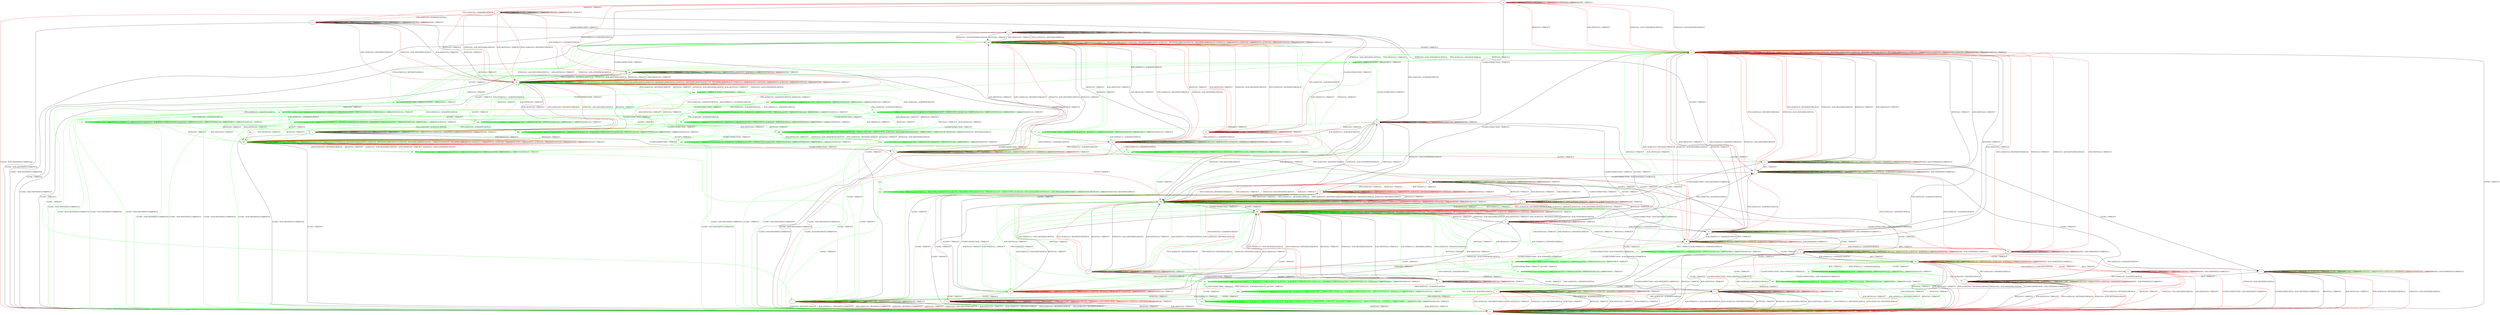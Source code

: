 digraph "" {
	graph ["Incoming time"=0.6073060035705566,
		"Outgoing time"=0.8200631141662598,
		Output="{'States': 67, 'Transitions': 925, 'Filename': '../results/tcp_rerun/TCP_Windows8_Server-TCP_Linux_Server-3.dot'}",
		Reference="{'States': 39, 'Transitions': 495, 'Filename': '../subjects/tcp/TCP_Windows8_Server.dot'}",
		Solver=yices,
		Updated="{'States': 58, 'Transitions': 685, 'Filename': '../subjects/tcp/TCP_Linux_Server.dot'}",
		"f-measure"=0.4959349593495935,
		precision=0.41496598639455784,
		recall=0.6161616161616161
	];
	a -> a	[key=0,
		label="ACCEPT / TIMEOUT"];
	a -> a	[key=1,
		label="LISTEN / TIMEOUT"];
	a -> a	[key=2,
		label="RCV / TIMEOUT"];
	a -> a	[key=3,
		color=red,
		label="SYN+ACK(V,V,0) / TIMEOUT"];
	a -> a	[key=4,
		color=red,
		label="SEND / TIMEOUT"];
	a -> c	[key=0,
		color=red,
		label="FIN+ACK(V,V,0) / ACK(NEXT,NEXT,0)"];
	a -> h	[key=0,
		label="CLOSECONNECTION / TIMEOUT"];
	a -> i	[key=0,
		label="CLOSE / TIMEOUT"];
	a -> cc	[key=0,
		color=red,
		label="ACK(V,V,0) / TIMEOUT"];
	a -> gg	[key=0,
		color=red,
		label="ACK+PSH(V,V,1) / ACK(NEXT,NEXT,0)"];
	a -> jj	[key=0,
		color=red,
		label="RST(V,V,0) / TIMEOUT"];
	a -> jj	[key=1,
		color=red,
		label="SYN(V,V,0) / ACK+RST(ZERO,NEXT,0)"];
	a -> jj	[key=2,
		color=red,
		label="ACK+RST(V,V,0) / TIMEOUT"];
	b -> b	[key=0,
		label="CLOSECONNECTION / TIMEOUT"];
	b -> b	[key=1,
		label="LISTEN / TIMEOUT"];
	b -> b	[key=2,
		label="RCV / TIMEOUT"];
	b -> b	[key=3,
		label="ACK(V,V,0) / TIMEOUT"];
	b -> b	[key=4,
		color=red,
		label="SEND / TIMEOUT"];
	b -> e	[key=0,
		color=red,
		label="CLOSE / ACK+RST(NEXT,CURRENT,0)"];
	b -> g	[key=0,
		color=red,
		label="ACK+PSH(V,V,1) / ACK(NEXT,NEXT,0)"];
	b -> v	[key=0,
		color=red,
		label="FIN+ACK(V,V,0) / ACK(NEXT,NEXT,0)"];
	b -> aa	[key=0,
		color=red,
		label="SYN+ACK(V,V,0) / RST(NEXT,FRESH,0)"];
	b -> aa	[key=1,
		color=red,
		label="RST(V,V,0) / TIMEOUT"];
	b -> aa	[key=2,
		color=red,
		label="SYN(V,V,0) / ACK+RST(ZERO,NEXT,0)"];
	b -> aa	[key=3,
		color=red,
		label="ACK+RST(V,V,0) / TIMEOUT"];
	b -> ff	[key=0,
		color=red,
		label="ACCEPT / TIMEOUT"];
	c -> c	[key=0,
		label="ACK+PSH(V,V,1) / TIMEOUT"];
	c -> c	[key=1,
		label="ACCEPT / TIMEOUT"];
	c -> c	[key=2,
		label="FIN+ACK(V,V,0) / TIMEOUT"];
	c -> c	[key=3,
		label="LISTEN / TIMEOUT"];
	c -> c	[key=4,
		label="RCV / TIMEOUT"];
	c -> c	[key=5,
		label="ACK(V,V,0) / TIMEOUT"];
	c -> c	[key=6,
		color=red,
		label="SEND / TIMEOUT"];
	c -> e	[key=0,
		label="CLOSE / ACK+RST(NEXT,CURRENT,0)"];
	c -> m	[key=0,
		label="RST(V,V,0) / TIMEOUT"];
	c -> m	[key=1,
		label="ACK+RST(V,V,0) / TIMEOUT"];
	c -> m	[key=2,
		color=red,
		label="SYN+ACK(V,V,0) / RST(NEXT,FRESH,0)"];
	c -> m	[key=3,
		color=red,
		label="SYN(V,V,0) / ACK+RST(ZERO,NEXT,0)"];
	c -> v	[key=0,
		label="CLOSECONNECTION / TIMEOUT"];
	d -> d	[key=0,
		label="ACCEPT / TIMEOUT"];
	d -> d	[key=1,
		label="LISTEN / TIMEOUT"];
	d -> d	[key=2,
		label="RCV / TIMEOUT"];
	d -> d	[key=3,
		color=red,
		label="ACK+PSH(V,V,1) / TIMEOUT"];
	d -> d	[key=4,
		color=red,
		label="SYN+ACK(V,V,0) / RST(NEXT,FRESH,0)"];
	d -> d	[key=5,
		color=red,
		label="FIN+ACK(V,V,0) / TIMEOUT"];
	d -> d	[key=6,
		color=red,
		label="SEND / TIMEOUT"];
	d -> d	[key=7,
		color=red,
		label="ACK(V,V,0) / TIMEOUT"];
	d -> i	[key=0,
		color=green,
		label="CLOSE / TIMEOUT"];
	d -> l	[key=0,
		color=red,
		label="CLOSE / TIMEOUT"];
	d -> n	[key=0,
		label="CLOSECONNECTION / TIMEOUT"];
	d -> u	[key=0,
		label="SYN(V,V,0) / ACK+SYN(FRESH,NEXT,0)"];
	d -> dd	[key=0,
		label="RST(V,V,0) / TIMEOUT"];
	d -> dd	[key=1,
		label="ACK+RST(V,V,0) / TIMEOUT"];
	d -> dd	[key=2,
		color=green,
		label="ACK+PSH(V,V,1) / RST(NEXT,ZERO,0)"];
	d -> dd	[key=3,
		color=green,
		label="SYN+ACK(V,V,0) / RST(NEXT,ZERO,0)"];
	d -> dd	[key=4,
		color=green,
		label="FIN+ACK(V,V,0) / RST(NEXT,ZERO,0)"];
	d -> dd	[key=5,
		color=green,
		label="ACK(V,V,0) / RST(NEXT,ZERO,0)"];
	e -> e	[key=0,
		label="CLOSECONNECTION / TIMEOUT"];
	e -> e	[key=1,
		label="RST(V,V,0) / TIMEOUT"];
	e -> e	[key=2,
		label="ACCEPT / TIMEOUT"];
	e -> e	[key=3,
		label="LISTEN / TIMEOUT"];
	e -> e	[key=4,
		label="RCV / TIMEOUT"];
	e -> e	[key=5,
		label="ACK+RST(V,V,0) / TIMEOUT"];
	e -> e	[key=6,
		label="CLOSE / TIMEOUT"];
	e -> e	[key=7,
		color=green,
		label="ACK+PSH(V,V,1) / RST(ZERO,ZERO,0)"];
	e -> e	[key=8,
		color=green,
		label="SYN+ACK(V,V,0) / RST(ZERO,ZERO,0)"];
	e -> e	[key=9,
		color=green,
		label="FIN+ACK(V,V,0) / RST(ZERO,ZERO,0)"];
	e -> e	[key=10,
		color=green,
		label="SYN(V,V,0) / ACK+RST(ZERO,NEXT,0)"];
	e -> e	[key=11,
		color=green,
		label="ACK(V,V,0) / RST(ZERO,ZERO,0)"];
	e -> e	[key=12,
		color=red,
		label="ACK+PSH(V,V,1) / TIMEOUT"];
	e -> e	[key=13,
		color=red,
		label="SYN+ACK(V,V,0) / TIMEOUT"];
	e -> e	[key=14,
		color=red,
		label="FIN+ACK(V,V,0) / TIMEOUT"];
	e -> e	[key=15,
		color=red,
		label="SYN(V,V,0) / TIMEOUT"];
	e -> e	[key=16,
		color=red,
		label="SEND / TIMEOUT"];
	e -> e	[key=17,
		color=red,
		label="ACK(V,V,0) / TIMEOUT"];
	f -> f	[key=0,
		label="CLOSECONNECTION / TIMEOUT"];
	f -> f	[key=1,
		label="LISTEN / TIMEOUT"];
	f -> f	[key=2,
		label="RCV / TIMEOUT"];
	f -> f	[key=3,
		label="ACK(V,V,0) / TIMEOUT"];
	f -> f	[key=4,
		color=red,
		label="SEND / TIMEOUT"];
	f -> n	[key=0,
		color=red,
		label="FIN+ACK(V,V,0) / ACK(NEXT,NEXT,0)"];
	f -> w	[key=0,
		label="CLOSE / TIMEOUT"];
	f -> ii	[key=0,
		label="ACCEPT / TIMEOUT"];
	f -> kk	[key=0,
		label="RST(V,V,0) / TIMEOUT"];
	f -> kk	[key=1,
		label="SYN(V,V,0) / ACK+RST(ZERO,NEXT,0)"];
	f -> kk	[key=2,
		label="ACK+RST(V,V,0) / TIMEOUT"];
	f -> kk	[key=3,
		color=green,
		label="ACK+PSH(V,V,1) / RST(NEXT,ZERO,0)"];
	f -> kk	[key=4,
		color=green,
		label="SYN+ACK(V,V,0) / RST(NEXT,ZERO,0)"];
	f -> kk	[key=5,
		color=red,
		label="ACK+PSH(V,V,1) / ACK+RST(NEXT,NEXT,0)"];
	f -> kk	[key=6,
		color=red,
		label="SYN+ACK(V,V,0) / RST(NEXT,FRESH,0)"];
	yy	[color=green];
	f -> yy	[key=0,
		color=green,
		label="FIN+ACK(V,V,0) / ACK(NEXT,NEXT,0)"];
	g -> e	[key=0,
		label="CLOSE / ACK+RST(NEXT,CURRENT,0)"];
	g -> g	[key=0,
		label="CLOSECONNECTION / TIMEOUT"];
	g -> g	[key=1,
		label="ACK+PSH(V,V,1) / ACK(NEXT,NEXT,0)"];
	g -> g	[key=2,
		label="LISTEN / TIMEOUT"];
	g -> g	[key=3,
		label="RCV / TIMEOUT"];
	g -> g	[key=4,
		label="ACK(V,V,0) / TIMEOUT"];
	g -> g	[key=5,
		color=green,
		label="SYN+ACK(V,V,0) / ACK(NEXT,CURRENT,0)"];
	g -> g	[key=6,
		color=green,
		label="SYN(V,V,0) / TIMEOUT"];
	g -> g	[key=7,
		color=red,
		label="SEND / TIMEOUT"];
	g -> k	[key=0,
		label="ACCEPT / TIMEOUT"];
	g -> aa	[key=0,
		label="RST(V,V,0) / TIMEOUT"];
	g -> aa	[key=1,
		label="ACK+RST(V,V,0) / TIMEOUT"];
	g -> aa	[key=2,
		color=red,
		label="SYN+ACK(V,V,0) / RST(NEXT,FRESH,0)"];
	g -> aa	[key=3,
		color=red,
		label="SYN(V,V,0) / ACK+RST(ZERO,NEXT,0)"];
	g -> ll	[key=0,
		color=red,
		label="FIN+ACK(V,V,0) / ACK(NEXT,NEXT,0)"];
	oo	[color=green];
	g -> oo	[key=0,
		color=green,
		label="FIN+ACK(V,V,0) / ACK(NEXT,NEXT,0)"];
	h -> b	[key=0,
		color=red,
		label="ACK(V,V,0) / TIMEOUT"];
	h -> g	[key=0,
		label="ACK+PSH(V,V,1) / ACK(NEXT,NEXT,0)"];
	h -> h	[key=0,
		label="CLOSECONNECTION / TIMEOUT"];
	h -> h	[key=1,
		label="LISTEN / TIMEOUT"];
	h -> h	[key=2,
		label="RCV / TIMEOUT"];
	h -> h	[key=3,
		color=red,
		label="SYN+ACK(V,V,0) / TIMEOUT"];
	h -> h	[key=4,
		color=red,
		label="SEND / TIMEOUT"];
	h -> i	[key=0,
		label="CLOSE / TIMEOUT"];
	h -> u	[key=0,
		label="ACCEPT / TIMEOUT"];
	h -> v	[key=0,
		label="FIN+ACK(V,V,0) / ACK(NEXT,NEXT,0)"];
	h -> kk	[key=0,
		label="RST(V,V,0) / TIMEOUT"];
	h -> kk	[key=1,
		label="SYN(V,V,0) / ACK+RST(ZERO,NEXT,0)"];
	h -> kk	[key=2,
		label="ACK+RST(V,V,0) / TIMEOUT"];
	h -> kk	[key=3,
		color=green,
		label="SYN+ACK(V,V,0) / RST(NEXT,ZERO,0)"];
	nn	[color=green];
	h -> nn	[key=0,
		color=green,
		label="ACK(V,V,0) / TIMEOUT"];
	i -> e	[key=0,
		label="RST(V,V,0) / TIMEOUT"];
	i -> e	[key=1,
		label="SYN(V,V,0) / ACK+RST(ZERO,NEXT,0)"];
	i -> e	[key=2,
		label="ACK+RST(V,V,0) / TIMEOUT"];
	i -> e	[key=3,
		color=green,
		label="ACK+PSH(V,V,1) / RST(NEXT,ZERO,0)"];
	i -> e	[key=4,
		color=green,
		label="SYN+ACK(V,V,0) / RST(NEXT,ZERO,0)"];
	i -> e	[key=5,
		color=green,
		label="FIN+ACK(V,V,0) / RST(NEXT,ZERO,0)"];
	i -> e	[key=6,
		color=green,
		label="ACK(V,V,0) / RST(NEXT,ZERO,0)"];
	i -> e	[key=7,
		color=red,
		label="ACK+PSH(V,V,1) / RST(NEXT,CURRENT,0)"];
	i -> e	[key=8,
		color=red,
		label="FIN+ACK(V,V,0) / RST(NEXT,CURRENT,0)"];
	i -> e	[key=9,
		color=red,
		label="ACK(V,V,0) / RST(NEXT,CURRENT,0)"];
	i -> i	[key=0,
		label="CLOSECONNECTION / TIMEOUT"];
	i -> i	[key=1,
		label="ACCEPT / TIMEOUT"];
	i -> i	[key=2,
		label="LISTEN / TIMEOUT"];
	i -> i	[key=3,
		label="RCV / TIMEOUT"];
	i -> i	[key=4,
		label="CLOSE / TIMEOUT"];
	i -> i	[key=5,
		color=red,
		label="SYN+ACK(V,V,0) / TIMEOUT"];
	i -> i	[key=6,
		color=red,
		label="SEND / TIMEOUT"];
	j -> d	[key=0,
		color=green,
		label="ACK+PSH(V,V,1) / TIMEOUT"];
	j -> d	[key=1,
		color=green,
		label="FIN+ACK(V,V,0) / TIMEOUT"];
	j -> d	[key=2,
		color=green,
		label="ACK(V,V,0) / TIMEOUT"];
	j -> j	[key=0,
		label="ACCEPT / TIMEOUT"];
	j -> j	[key=1,
		label="LISTEN / TIMEOUT"];
	j -> j	[key=2,
		label="RCV / TIMEOUT"];
	j -> j	[key=3,
		color=green,
		label="SYN+ACK(V,V,0) / ACK(NEXT,CURRENT,0)"];
	j -> j	[key=4,
		color=green,
		label="SYN(V,V,0) / TIMEOUT"];
	j -> j	[key=5,
		color=red,
		label="SEND / TIMEOUT"];
	j -> o	[key=0,
		label="CLOSE / TIMEOUT"];
	j -> q	[key=0,
		label="CLOSECONNECTION / TIMEOUT"];
	j -> dd	[key=0,
		label="RST(V,V,0) / TIMEOUT"];
	j -> dd	[key=1,
		label="ACK+RST(V,V,0) / TIMEOUT"];
	j -> dd	[key=2,
		color=red,
		label="ACK+PSH(V,V,1) / TIMEOUT"];
	j -> dd	[key=3,
		color=red,
		label="SYN+ACK(V,V,0) / RST(NEXT,FRESH,0)"];
	j -> dd	[key=4,
		color=red,
		label="FIN+ACK(V,V,0) / TIMEOUT"];
	j -> dd	[key=5,
		color=red,
		label="SYN(V,V,0) / ACK+RST(ZERO,NEXT,0)"];
	j -> dd	[key=6,
		color=red,
		label="ACK(V,V,0) / TIMEOUT"];
	k -> k	[key=0,
		label="ACK+PSH(V,V,1) / ACK(NEXT,NEXT,0)"];
	k -> k	[key=1,
		label="ACCEPT / TIMEOUT"];
	k -> k	[key=2,
		label="LISTEN / TIMEOUT"];
	k -> k	[key=3,
		label="ACK(V,V,0) / TIMEOUT"];
	k -> k	[key=4,
		color=green,
		label="SYN+ACK(V,V,0) / ACK(NEXT,CURRENT,0)"];
	k -> k	[key=5,
		color=green,
		label="SYN(V,V,0) / TIMEOUT"];
	k -> k	[key=6,
		color=red,
		label="SEND / ACK+PSH(NEXT,CURRENT,1)"];
	k -> p	[key=0,
		label="CLOSE / TIMEOUT"];
	k -> x	[key=0,
		label="FIN+ACK(V,V,0) / ACK(NEXT,NEXT,0)"];
	k -> ff	[key=0,
		label="RCV / TIMEOUT"];
	k -> jj	[key=0,
		label="RST(V,V,0) / TIMEOUT"];
	k -> jj	[key=1,
		label="ACK+RST(V,V,0) / TIMEOUT"];
	k -> jj	[key=2,
		color=red,
		label="SYN+ACK(V,V,0) / RST(NEXT,FRESH,0)"];
	k -> jj	[key=3,
		color=red,
		label="SYN(V,V,0) / ACK+RST(ZERO,NEXT,0)"];
	k -> kk	[key=0,
		label="CLOSECONNECTION / ACK+RST(NEXT,CURRENT,0)"];
	l -> e	[key=0,
		label="RST(V,V,0) / TIMEOUT"];
	l -> e	[key=1,
		label="ACK+RST(V,V,0) / TIMEOUT"];
	l -> l	[key=0,
		label="ACK+PSH(V,V,1) / TIMEOUT"];
	l -> l	[key=1,
		label="ACCEPT / TIMEOUT"];
	l -> l	[key=2,
		label="FIN+ACK(V,V,0) / TIMEOUT"];
	l -> l	[key=3,
		label="LISTEN / TIMEOUT"];
	l -> l	[key=4,
		label="SYN(V,V,0) / TIMEOUT"];
	l -> l	[key=5,
		label="RCV / TIMEOUT"];
	l -> l	[key=6,
		label="CLOSE / TIMEOUT"];
	l -> l	[key=7,
		label="ACK(V,V,0) / TIMEOUT"];
	l -> l	[key=8,
		color=red,
		label="CLOSECONNECTION / TIMEOUT"];
	l -> l	[key=9,
		color=red,
		label="SYN+ACK(V,V,0) / RST(NEXT,FRESH,0)"];
	l -> l	[key=10,
		color=red,
		label="SEND / TIMEOUT"];
	m -> e	[key=0,
		label="CLOSE / TIMEOUT"];
	m -> m	[key=0,
		label="RST(V,V,0) / TIMEOUT"];
	m -> m	[key=1,
		label="ACCEPT / TIMEOUT"];
	m -> m	[key=2,
		label="LISTEN / TIMEOUT"];
	m -> m	[key=3,
		label="RCV / TIMEOUT"];
	m -> m	[key=4,
		label="ACK+RST(V,V,0) / TIMEOUT"];
	m -> m	[key=5,
		color=green,
		label="ACK+PSH(V,V,1) / RST(ZERO,ZERO,0)"];
	m -> m	[key=6,
		color=green,
		label="SYN+ACK(V,V,0) / RST(ZERO,ZERO,0)"];
	m -> m	[key=7,
		color=green,
		label="FIN+ACK(V,V,0) / RST(ZERO,ZERO,0)"];
	m -> m	[key=8,
		color=green,
		label="ACK(V,V,0) / RST(ZERO,ZERO,0)"];
	m -> m	[key=9,
		color=red,
		label="ACK+PSH(V,V,1) / TIMEOUT"];
	m -> m	[key=10,
		color=red,
		label="SYN+ACK(V,V,0) / TIMEOUT"];
	m -> m	[key=11,
		color=red,
		label="FIN+ACK(V,V,0) / TIMEOUT"];
	m -> m	[key=12,
		color=red,
		label="SYN(V,V,0) / TIMEOUT"];
	m -> m	[key=13,
		color=red,
		label="SEND / TIMEOUT"];
	m -> m	[key=14,
		color=red,
		label="ACK(V,V,0) / TIMEOUT"];
	m -> aa	[key=0,
		label="CLOSECONNECTION / TIMEOUT"];
	ggg	[color=green];
	m -> ggg	[key=0,
		color=green,
		label="SYN(V,V,0) / ACK+SYN(FRESH,NEXT,0)"];
	n -> d	[key=0,
		label="ACCEPT / TIMEOUT"];
	n -> h	[key=0,
		label="SYN(V,V,0) / ACK+SYN(FRESH,NEXT,0)"];
	n -> i	[key=0,
		color=green,
		label="CLOSE / TIMEOUT"];
	n -> l	[key=0,
		color=red,
		label="CLOSE / TIMEOUT"];
	n -> n	[key=0,
		label="CLOSECONNECTION / TIMEOUT"];
	n -> n	[key=1,
		label="LISTEN / TIMEOUT"];
	n -> n	[key=2,
		label="RCV / TIMEOUT"];
	n -> n	[key=3,
		color=red,
		label="ACK+PSH(V,V,1) / TIMEOUT"];
	n -> n	[key=4,
		color=red,
		label="SYN+ACK(V,V,0) / RST(NEXT,FRESH,0)"];
	n -> n	[key=5,
		color=red,
		label="FIN+ACK(V,V,0) / TIMEOUT"];
	n -> n	[key=6,
		color=red,
		label="SEND / TIMEOUT"];
	n -> n	[key=7,
		color=red,
		label="ACK(V,V,0) / TIMEOUT"];
	n -> kk	[key=0,
		label="RST(V,V,0) / TIMEOUT"];
	n -> kk	[key=1,
		label="ACK+RST(V,V,0) / TIMEOUT"];
	n -> kk	[key=2,
		color=green,
		label="ACK+PSH(V,V,1) / RST(NEXT,ZERO,0)"];
	n -> kk	[key=3,
		color=green,
		label="SYN+ACK(V,V,0) / RST(NEXT,ZERO,0)"];
	n -> kk	[key=4,
		color=green,
		label="FIN+ACK(V,V,0) / RST(NEXT,ZERO,0)"];
	n -> kk	[key=5,
		color=green,
		label="ACK(V,V,0) / RST(NEXT,ZERO,0)"];
	o -> e	[key=0,
		label="RST(V,V,0) / TIMEOUT"];
	o -> e	[key=1,
		label="ACK+RST(V,V,0) / TIMEOUT"];
	o -> e	[key=2,
		color=red,
		label="ACK+PSH(V,V,1) / TIMEOUT"];
	o -> e	[key=3,
		color=red,
		label="SYN+ACK(V,V,0) / RST(NEXT,FRESH,0)"];
	o -> e	[key=4,
		color=red,
		label="FIN+ACK(V,V,0) / TIMEOUT"];
	o -> e	[key=5,
		color=red,
		label="SYN(V,V,0) / ACK+RST(ZERO,NEXT,0)"];
	o -> e	[key=6,
		color=red,
		label="ACK(V,V,0) / TIMEOUT"];
	o -> i	[key=0,
		color=green,
		label="ACK+PSH(V,V,1) / TIMEOUT"];
	o -> i	[key=1,
		color=green,
		label="FIN+ACK(V,V,0) / TIMEOUT"];
	o -> i	[key=2,
		color=green,
		label="ACK(V,V,0) / TIMEOUT"];
	o -> o	[key=0,
		label="CLOSECONNECTION / TIMEOUT"];
	o -> o	[key=1,
		label="ACCEPT / TIMEOUT"];
	o -> o	[key=2,
		label="LISTEN / TIMEOUT"];
	o -> o	[key=3,
		label="RCV / TIMEOUT"];
	o -> o	[key=4,
		label="CLOSE / TIMEOUT"];
	o -> o	[key=5,
		color=green,
		label="SYN+ACK(V,V,0) / ACK(NEXT,CURRENT,0)"];
	o -> o	[key=6,
		color=green,
		label="SYN(V,V,0) / TIMEOUT"];
	o -> o	[key=7,
		color=red,
		label="SEND / TIMEOUT"];
	p -> e	[key=0,
		label="CLOSECONNECTION / ACK+RST(NEXT,CURRENT,0)"];
	p -> e	[key=1,
		label="RST(V,V,0) / TIMEOUT"];
	p -> e	[key=2,
		label="ACK+RST(V,V,0) / TIMEOUT"];
	p -> e	[key=3,
		color=red,
		label="SYN+ACK(V,V,0) / RST(NEXT,FRESH,0)"];
	p -> e	[key=4,
		color=red,
		label="SYN(V,V,0) / ACK+RST(ZERO,NEXT,0)"];
	p -> p	[key=0,
		label="ACK+PSH(V,V,1) / ACK(NEXT,NEXT,0)"];
	p -> p	[key=1,
		label="ACCEPT / TIMEOUT"];
	p -> p	[key=2,
		label="LISTEN / TIMEOUT"];
	p -> p	[key=3,
		label="CLOSE / TIMEOUT"];
	p -> p	[key=4,
		label="ACK(V,V,0) / TIMEOUT"];
	p -> p	[key=5,
		color=green,
		label="SYN+ACK(V,V,0) / ACK(NEXT,CURRENT,0)"];
	p -> p	[key=6,
		color=green,
		label="SYN(V,V,0) / TIMEOUT"];
	p -> p	[key=7,
		color=red,
		label="SEND / ACK+PSH(NEXT,CURRENT,1)"];
	p -> t	[key=0,
		label="FIN+ACK(V,V,0) / ACK(NEXT,NEXT,0)"];
	p -> ee	[key=0,
		label="RCV / TIMEOUT"];
	q -> j	[key=0,
		label="ACCEPT / TIMEOUT"];
	q -> n	[key=0,
		color=green,
		label="ACK+PSH(V,V,1) / TIMEOUT"];
	q -> n	[key=1,
		color=green,
		label="FIN+ACK(V,V,0) / TIMEOUT"];
	q -> n	[key=2,
		color=green,
		label="ACK(V,V,0) / TIMEOUT"];
	q -> o	[key=0,
		label="CLOSE / TIMEOUT"];
	q -> q	[key=0,
		label="CLOSECONNECTION / TIMEOUT"];
	q -> q	[key=1,
		label="LISTEN / TIMEOUT"];
	q -> q	[key=2,
		label="RCV / TIMEOUT"];
	q -> q	[key=3,
		color=green,
		label="SYN+ACK(V,V,0) / ACK(NEXT,CURRENT,0)"];
	q -> q	[key=4,
		color=green,
		label="SYN(V,V,0) / TIMEOUT"];
	q -> q	[key=5,
		color=red,
		label="SEND / TIMEOUT"];
	q -> kk	[key=0,
		label="RST(V,V,0) / TIMEOUT"];
	q -> kk	[key=1,
		label="ACK+RST(V,V,0) / TIMEOUT"];
	q -> kk	[key=2,
		color=red,
		label="ACK+PSH(V,V,1) / TIMEOUT"];
	q -> kk	[key=3,
		color=red,
		label="SYN+ACK(V,V,0) / RST(NEXT,FRESH,0)"];
	q -> kk	[key=4,
		color=red,
		label="FIN+ACK(V,V,0) / TIMEOUT"];
	q -> kk	[key=5,
		color=red,
		label="SYN(V,V,0) / ACK+RST(ZERO,NEXT,0)"];
	q -> kk	[key=6,
		color=red,
		label="ACK(V,V,0) / TIMEOUT"];
	r -> e	[key=0,
		label="RST(V,V,0) / TIMEOUT"];
	r -> e	[key=1,
		label="ACK+RST(V,V,0) / TIMEOUT"];
	r -> e	[key=2,
		color=red,
		label="SYN+ACK(V,V,0) / RST(NEXT,FRESH,0)"];
	r -> e	[key=3,
		color=red,
		label="SYN(V,V,0) / ACK+RST(ZERO,NEXT,0)"];
	r -> o	[key=0,
		label="CLOSECONNECTION / ACK+FIN(NEXT,CURRENT,0)"];
	r -> r	[key=0,
		label="ACK+PSH(V,V,1) / TIMEOUT"];
	r -> r	[key=1,
		label="ACCEPT / TIMEOUT"];
	r -> r	[key=2,
		label="FIN+ACK(V,V,0) / TIMEOUT"];
	r -> r	[key=3,
		label="LISTEN / TIMEOUT"];
	r -> r	[key=4,
		label="RCV / TIMEOUT"];
	r -> r	[key=5,
		label="CLOSE / TIMEOUT"];
	r -> r	[key=6,
		label="ACK(V,V,0) / TIMEOUT"];
	r -> r	[key=7,
		color=green,
		label="SYN+ACK(V,V,0) / ACK(NEXT,CURRENT,0)"];
	r -> r	[key=8,
		color=red,
		label="SEND / ACK+PSH(NEXT,CURRENT,1)"];
	s -> q	[key=0,
		label="CLOSECONNECTION / ACK+FIN(NEXT,CURRENT,0)"];
	s -> r	[key=0,
		label="CLOSE / TIMEOUT"];
	s -> s	[key=0,
		label="ACK+PSH(V,V,1) / TIMEOUT"];
	s -> s	[key=1,
		label="ACCEPT / TIMEOUT"];
	s -> s	[key=2,
		label="FIN+ACK(V,V,0) / TIMEOUT"];
	s -> s	[key=3,
		label="LISTEN / TIMEOUT"];
	s -> s	[key=4,
		label="RCV / TIMEOUT"];
	s -> s	[key=5,
		label="ACK(V,V,0) / TIMEOUT"];
	s -> s	[key=6,
		color=green,
		label="SYN+ACK(V,V,0) / ACK(NEXT,CURRENT,0)"];
	s -> s	[key=7,
		color=green,
		label="SYN(V,V,0) / TIMEOUT"];
	s -> s	[key=8,
		color=red,
		label="SEND / ACK+PSH(NEXT,CURRENT,1)"];
	s -> jj	[key=0,
		label="RST(V,V,0) / TIMEOUT"];
	s -> jj	[key=1,
		label="ACK+RST(V,V,0) / TIMEOUT"];
	s -> jj	[key=2,
		color=red,
		label="SYN+ACK(V,V,0) / RST(NEXT,FRESH,0)"];
	s -> jj	[key=3,
		color=red,
		label="SYN(V,V,0) / ACK+RST(ZERO,NEXT,0)"];
	t -> e	[key=0,
		label="CLOSECONNECTION / ACK+RST(NEXT,CURRENT,0)"];
	t -> e	[key=1,
		label="RST(V,V,0) / TIMEOUT"];
	t -> e	[key=2,
		label="ACK+RST(V,V,0) / TIMEOUT"];
	t -> e	[key=3,
		color=red,
		label="SYN+ACK(V,V,0) / RST(NEXT,FRESH,0)"];
	t -> e	[key=4,
		color=red,
		label="SYN(V,V,0) / ACK+RST(ZERO,NEXT,0)"];
	t -> r	[key=0,
		label="RCV / TIMEOUT"];
	t -> t	[key=0,
		label="ACK+PSH(V,V,1) / TIMEOUT"];
	t -> t	[key=1,
		label="ACCEPT / TIMEOUT"];
	t -> t	[key=2,
		label="FIN+ACK(V,V,0) / TIMEOUT"];
	t -> t	[key=3,
		label="LISTEN / TIMEOUT"];
	t -> t	[key=4,
		label="CLOSE / TIMEOUT"];
	t -> t	[key=5,
		label="ACK(V,V,0) / TIMEOUT"];
	t -> t	[key=6,
		color=green,
		label="SYN+ACK(V,V,0) / ACK(NEXT,CURRENT,0)"];
	t -> t	[key=7,
		color=green,
		label="SYN(V,V,0) / TIMEOUT"];
	t -> t	[key=8,
		color=red,
		label="SEND / ACK+PSH(NEXT,CURRENT,1)"];
	u -> h	[key=0,
		label="CLOSECONNECTION / TIMEOUT"];
	u -> i	[key=0,
		label="CLOSE / TIMEOUT"];
	u -> k	[key=0,
		label="ACK+PSH(V,V,1) / ACK(NEXT,NEXT,0)"];
	u -> s	[key=0,
		label="FIN+ACK(V,V,0) / ACK(NEXT,NEXT,0)"];
	u -> u	[key=0,
		label="ACCEPT / TIMEOUT"];
	u -> u	[key=1,
		label="LISTEN / TIMEOUT"];
	u -> u	[key=2,
		label="RCV / TIMEOUT"];
	u -> u	[key=3,
		color=red,
		label="SYN+ACK(V,V,0) / TIMEOUT"];
	u -> u	[key=4,
		color=red,
		label="SEND / TIMEOUT"];
	u -> dd	[key=0,
		label="RST(V,V,0) / TIMEOUT"];
	u -> dd	[key=1,
		label="SYN(V,V,0) / ACK+RST(ZERO,NEXT,0)"];
	u -> dd	[key=2,
		label="ACK+RST(V,V,0) / TIMEOUT"];
	u -> dd	[key=3,
		color=green,
		label="SYN+ACK(V,V,0) / RST(NEXT,ZERO,0)"];
	u -> ff	[key=0,
		label="ACK(V,V,0) / TIMEOUT"];
	v -> e	[key=0,
		label="CLOSE / ACK+RST(NEXT,CURRENT,0)"];
	v -> s	[key=0,
		label="ACCEPT / TIMEOUT"];
	v -> v	[key=0,
		label="CLOSECONNECTION / TIMEOUT"];
	v -> v	[key=1,
		label="ACK+PSH(V,V,1) / TIMEOUT"];
	v -> v	[key=2,
		label="FIN+ACK(V,V,0) / TIMEOUT"];
	v -> v	[key=3,
		label="LISTEN / TIMEOUT"];
	v -> v	[key=4,
		label="RCV / TIMEOUT"];
	v -> v	[key=5,
		label="ACK(V,V,0) / TIMEOUT"];
	v -> v	[key=6,
		color=red,
		label="SEND / TIMEOUT"];
	v -> aa	[key=0,
		label="RST(V,V,0) / TIMEOUT"];
	v -> aa	[key=1,
		label="ACK+RST(V,V,0) / TIMEOUT"];
	v -> aa	[key=2,
		color=red,
		label="SYN+ACK(V,V,0) / RST(NEXT,FRESH,0)"];
	v -> aa	[key=3,
		color=red,
		label="SYN(V,V,0) / ACK+RST(ZERO,NEXT,0)"];
	w -> e	[key=0,
		label="RST(V,V,0) / TIMEOUT"];
	w -> e	[key=1,
		label="SYN(V,V,0) / ACK+RST(ZERO,NEXT,0)"];
	w -> e	[key=2,
		label="ACK+RST(V,V,0) / TIMEOUT"];
	w -> e	[key=3,
		color=green,
		label="ACK+PSH(V,V,1) / RST(NEXT,ZERO,0)"];
	w -> e	[key=4,
		color=green,
		label="SYN+ACK(V,V,0) / RST(NEXT,ZERO,0)"];
	w -> e	[key=5,
		color=red,
		label="ACK+PSH(V,V,1) / ACK+RST(NEXT,NEXT,0)"];
	w -> e	[key=6,
		color=red,
		label="SYN+ACK(V,V,0) / RST(NEXT,FRESH,0)"];
	w -> l	[key=0,
		color=red,
		label="FIN+ACK(V,V,0) / ACK(NEXT,NEXT,0)"];
	w -> w	[key=0,
		label="CLOSECONNECTION / TIMEOUT"];
	w -> w	[key=1,
		label="ACCEPT / TIMEOUT"];
	w -> w	[key=2,
		label="LISTEN / TIMEOUT"];
	w -> w	[key=3,
		label="RCV / TIMEOUT"];
	w -> w	[key=4,
		label="CLOSE / TIMEOUT"];
	w -> w	[key=5,
		label="ACK(V,V,0) / TIMEOUT"];
	w -> w	[key=6,
		color=red,
		label="SEND / TIMEOUT"];
	ccc	[color=green];
	w -> ccc	[key=0,
		color=green,
		label="FIN+ACK(V,V,0) / ACK(NEXT,NEXT,0)"];
	x -> s	[key=0,
		label="RCV / TIMEOUT"];
	x -> t	[key=0,
		label="CLOSE / TIMEOUT"];
	x -> x	[key=0,
		label="ACK+PSH(V,V,1) / TIMEOUT"];
	x -> x	[key=1,
		label="ACCEPT / TIMEOUT"];
	x -> x	[key=2,
		label="FIN+ACK(V,V,0) / TIMEOUT"];
	x -> x	[key=3,
		label="LISTEN / TIMEOUT"];
	x -> x	[key=4,
		label="ACK(V,V,0) / TIMEOUT"];
	x -> x	[key=5,
		color=green,
		label="SYN+ACK(V,V,0) / ACK(NEXT,CURRENT,0)"];
	x -> x	[key=6,
		color=green,
		label="SYN(V,V,0) / TIMEOUT"];
	x -> x	[key=7,
		color=red,
		label="SEND / ACK+PSH(NEXT,CURRENT,1)"];
	x -> jj	[key=0,
		label="RST(V,V,0) / TIMEOUT"];
	x -> jj	[key=1,
		label="ACK+RST(V,V,0) / TIMEOUT"];
	x -> jj	[key=2,
		color=red,
		label="SYN+ACK(V,V,0) / RST(NEXT,FRESH,0)"];
	x -> jj	[key=3,
		color=red,
		label="SYN(V,V,0) / ACK+RST(ZERO,NEXT,0)"];
	x -> kk	[key=0,
		label="CLOSECONNECTION / ACK+RST(NEXT,CURRENT,0)"];
	y -> e	[key=0,
		color=red,
		label="CLOSECONNECTION / ACK+RST(NEXT,CURRENT,0)"];
	y -> e	[key=1,
		color=red,
		label="SYN+ACK(V,V,0) / RST(NEXT,FRESH,0)"];
	y -> e	[key=2,
		color=red,
		label="RST(V,V,0) / TIMEOUT"];
	y -> e	[key=3,
		color=red,
		label="SYN(V,V,0) / ACK+RST(ZERO,NEXT,0)"];
	y -> e	[key=4,
		color=red,
		label="ACK+RST(V,V,0) / TIMEOUT"];
	y -> r	[key=0,
		color=red,
		label="FIN+ACK(V,V,0) / ACK(NEXT,NEXT,0)"];
	y -> y	[key=0,
		label="ACCEPT / TIMEOUT"];
	y -> y	[key=1,
		label="LISTEN / TIMEOUT"];
	y -> y	[key=2,
		label="RCV / TIMEOUT"];
	y -> y	[key=3,
		label="ACK(V,V,0) / TIMEOUT"];
	y -> y	[key=4,
		color=red,
		label="SEND / ACK+PSH(NEXT,CURRENT,1)"];
	y -> ee	[key=0,
		color=red,
		label="ACK+PSH(V,V,1) / ACK(NEXT,NEXT,0)"];
	y -> ee	[key=1,
		color=red,
		label="CLOSE / TIMEOUT"];
	z -> e	[key=0,
		label="CLOSE / ACK+RST(NEXT,CURRENT,0)"];
	z -> m	[key=0,
		label="RST(V,V,0) / TIMEOUT"];
	z -> m	[key=1,
		label="ACK+RST(V,V,0) / TIMEOUT"];
	z -> m	[key=2,
		color=red,
		label="SYN+ACK(V,V,0) / RST(NEXT,FRESH,0)"];
	z -> m	[key=3,
		color=red,
		label="SYN(V,V,0) / ACK+RST(ZERO,NEXT,0)"];
	z -> z	[key=0,
		label="ACK+PSH(V,V,1) / TIMEOUT"];
	z -> z	[key=1,
		label="ACCEPT / TIMEOUT"];
	z -> z	[key=2,
		label="FIN+ACK(V,V,0) / TIMEOUT"];
	z -> z	[key=3,
		label="LISTEN / TIMEOUT"];
	z -> z	[key=4,
		label="RCV / TIMEOUT"];
	z -> z	[key=5,
		label="ACK(V,V,0) / TIMEOUT"];
	z -> z	[key=6,
		color=green,
		label="SYN+ACK(V,V,0) / ACK(NEXT,CURRENT,0)"];
	z -> z	[key=7,
		color=green,
		label="SYN(V,V,0) / TIMEOUT"];
	z -> z	[key=8,
		color=red,
		label="SEND / TIMEOUT"];
	z -> ll	[key=0,
		label="CLOSECONNECTION / TIMEOUT"];
	aa -> e	[key=0,
		label="CLOSE / TIMEOUT"];
	aa -> aa	[key=0,
		label="CLOSECONNECTION / TIMEOUT"];
	aa -> aa	[key=1,
		label="RST(V,V,0) / TIMEOUT"];
	aa -> aa	[key=2,
		label="LISTEN / TIMEOUT"];
	aa -> aa	[key=3,
		label="RCV / TIMEOUT"];
	aa -> aa	[key=4,
		label="ACK+RST(V,V,0) / TIMEOUT"];
	aa -> aa	[key=5,
		color=green,
		label="ACK+PSH(V,V,1) / RST(ZERO,ZERO,0)"];
	aa -> aa	[key=6,
		color=green,
		label="SYN+ACK(V,V,0) / RST(ZERO,ZERO,0)"];
	aa -> aa	[key=7,
		color=green,
		label="FIN+ACK(V,V,0) / RST(ZERO,ZERO,0)"];
	aa -> aa	[key=8,
		color=green,
		label="ACK(V,V,0) / RST(ZERO,ZERO,0)"];
	aa -> aa	[key=9,
		color=red,
		label="ACK+PSH(V,V,1) / TIMEOUT"];
	aa -> aa	[key=10,
		color=red,
		label="SYN+ACK(V,V,0) / TIMEOUT"];
	aa -> aa	[key=11,
		color=red,
		label="FIN+ACK(V,V,0) / TIMEOUT"];
	aa -> aa	[key=12,
		color=red,
		label="SYN(V,V,0) / TIMEOUT"];
	aa -> aa	[key=13,
		color=red,
		label="SEND / TIMEOUT"];
	aa -> aa	[key=14,
		color=red,
		label="ACK(V,V,0) / TIMEOUT"];
	aa -> jj	[key=0,
		label="ACCEPT / TIMEOUT"];
	pp	[color=green];
	aa -> pp	[key=0,
		color=green,
		label="SYN(V,V,0) / ACK+SYN(FRESH,NEXT,0)"];
	bb -> s	[key=0,
		color=red,
		label="FIN+ACK(V,V,0) / ACK(NEXT,NEXT,0)"];
	bb -> bb	[key=0,
		label="ACCEPT / TIMEOUT"];
	bb -> bb	[key=1,
		label="LISTEN / TIMEOUT"];
	bb -> bb	[key=2,
		label="RCV / TIMEOUT"];
	bb -> bb	[key=3,
		label="ACK(V,V,0) / TIMEOUT"];
	bb -> bb	[key=4,
		color=red,
		label="SEND / ACK+PSH(NEXT,CURRENT,1)"];
	bb -> ee	[key=0,
		color=red,
		label="CLOSE / TIMEOUT"];
	bb -> ff	[key=0,
		color=red,
		label="ACK+PSH(V,V,1) / ACK(NEXT,NEXT,0)"];
	bb -> jj	[key=0,
		color=red,
		label="SYN+ACK(V,V,0) / RST(NEXT,FRESH,0)"];
	bb -> jj	[key=1,
		color=red,
		label="RST(V,V,0) / TIMEOUT"];
	bb -> jj	[key=2,
		color=red,
		label="SYN(V,V,0) / ACK+RST(ZERO,NEXT,0)"];
	bb -> jj	[key=3,
		color=red,
		label="ACK+RST(V,V,0) / TIMEOUT"];
	bb -> kk	[key=0,
		color=red,
		label="CLOSECONNECTION / ACK+RST(NEXT,CURRENT,0)"];
	cc -> b	[key=0,
		label="CLOSECONNECTION / TIMEOUT"];
	cc -> c	[key=0,
		color=red,
		label="FIN+ACK(V,V,0) / ACK(NEXT,NEXT,0)"];
	cc -> e	[key=0,
		color=red,
		label="CLOSE / ACK+RST(NEXT,CURRENT,0)"];
	cc -> m	[key=0,
		color=red,
		label="SYN+ACK(V,V,0) / RST(NEXT,FRESH,0)"];
	cc -> m	[key=1,
		color=red,
		label="RST(V,V,0) / TIMEOUT"];
	cc -> m	[key=2,
		color=red,
		label="SYN(V,V,0) / ACK+RST(ZERO,NEXT,0)"];
	cc -> m	[key=3,
		color=red,
		label="ACK+RST(V,V,0) / TIMEOUT"];
	cc -> cc	[key=0,
		label="ACCEPT / TIMEOUT"];
	cc -> cc	[key=1,
		label="LISTEN / TIMEOUT"];
	cc -> cc	[key=2,
		label="RCV / TIMEOUT"];
	cc -> cc	[key=3,
		label="ACK(V,V,0) / TIMEOUT"];
	cc -> cc	[key=4,
		color=red,
		label="SEND / TIMEOUT"];
	cc -> gg	[key=0,
		color=red,
		label="ACK+PSH(V,V,1) / ACK(NEXT,NEXT,0)"];
	dd -> e	[key=0,
		label="CLOSE / TIMEOUT"];
	dd -> u	[key=0,
		label="SYN(V,V,0) / ACK+SYN(FRESH,NEXT,0)"];
	dd -> dd	[key=0,
		label="RST(V,V,0) / TIMEOUT"];
	dd -> dd	[key=1,
		label="ACCEPT / TIMEOUT"];
	dd -> dd	[key=2,
		label="LISTEN / TIMEOUT"];
	dd -> dd	[key=3,
		label="RCV / TIMEOUT"];
	dd -> dd	[key=4,
		label="ACK+RST(V,V,0) / TIMEOUT"];
	dd -> dd	[key=5,
		color=green,
		label="ACK+PSH(V,V,1) / RST(ZERO,ZERO,0)"];
	dd -> dd	[key=6,
		color=green,
		label="SYN+ACK(V,V,0) / RST(ZERO,ZERO,0)"];
	dd -> dd	[key=7,
		color=green,
		label="FIN+ACK(V,V,0) / RST(ZERO,ZERO,0)"];
	dd -> dd	[key=8,
		color=green,
		label="ACK(V,V,0) / RST(ZERO,ZERO,0)"];
	dd -> dd	[key=9,
		color=red,
		label="ACK+PSH(V,V,1) / TIMEOUT"];
	dd -> dd	[key=10,
		color=red,
		label="SYN+ACK(V,V,0) / TIMEOUT"];
	dd -> dd	[key=11,
		color=red,
		label="FIN+ACK(V,V,0) / TIMEOUT"];
	dd -> dd	[key=12,
		color=red,
		label="SEND / TIMEOUT"];
	dd -> dd	[key=13,
		color=red,
		label="ACK(V,V,0) / TIMEOUT"];
	dd -> kk	[key=0,
		label="CLOSECONNECTION / TIMEOUT"];
	ee -> e	[key=0,
		label="RST(V,V,0) / TIMEOUT"];
	ee -> e	[key=1,
		label="ACK+RST(V,V,0) / TIMEOUT"];
	ee -> e	[key=2,
		color=red,
		label="SYN+ACK(V,V,0) / RST(NEXT,FRESH,0)"];
	ee -> e	[key=3,
		color=red,
		label="SYN(V,V,0) / ACK+RST(ZERO,NEXT,0)"];
	ee -> p	[key=0,
		label="ACK+PSH(V,V,1) / ACK(NEXT,NEXT,0)"];
	ee -> r	[key=0,
		label="FIN+ACK(V,V,0) / ACK(NEXT,NEXT,0)"];
	ee -> w	[key=0,
		color=red,
		label="CLOSECONNECTION / ACK+FIN(NEXT,CURRENT,0)"];
	ee -> y	[key=0,
		color=red,
		label="RCV / TIMEOUT"];
	ee -> ee	[key=0,
		label="ACCEPT / TIMEOUT"];
	ee -> ee	[key=1,
		label="LISTEN / TIMEOUT"];
	ee -> ee	[key=2,
		label="CLOSE / TIMEOUT"];
	ee -> ee	[key=3,
		label="ACK(V,V,0) / TIMEOUT"];
	ee -> ee	[key=4,
		color=green,
		label="SYN+ACK(V,V,0) / ACK(NEXT,CURRENT,0)"];
	ee -> ee	[key=5,
		color=green,
		label="SYN(V,V,0) / TIMEOUT"];
	ee -> ee	[key=6,
		color=red,
		label="SEND / ACK+PSH(NEXT,CURRENT,1)"];
	ww	[color=green];
	ee -> ww	[key=0,
		color=green,
		label="CLOSECONNECTION / ACK+FIN(NEXT,CURRENT,0)"];
	zz	[color=green];
	ee -> zz	[key=0,
		color=green,
		label="RCV / TIMEOUT"];
	ff -> f	[key=0,
		color=red,
		label="CLOSECONNECTION / ACK+FIN(NEXT,CURRENT,0)"];
	ff -> k	[key=0,
		label="ACK+PSH(V,V,1) / ACK(NEXT,NEXT,0)"];
	ff -> s	[key=0,
		label="FIN+ACK(V,V,0) / ACK(NEXT,NEXT,0)"];
	ff -> bb	[key=0,
		color=red,
		label="RCV / TIMEOUT"];
	ff -> ee	[key=0,
		label="CLOSE / TIMEOUT"];
	ff -> ff	[key=0,
		label="ACCEPT / TIMEOUT"];
	ff -> ff	[key=1,
		label="LISTEN / TIMEOUT"];
	ff -> ff	[key=2,
		label="ACK(V,V,0) / TIMEOUT"];
	ff -> ff	[key=3,
		color=green,
		label="SYN+ACK(V,V,0) / ACK(NEXT,CURRENT,0)"];
	ff -> ff	[key=4,
		color=green,
		label="SYN(V,V,0) / TIMEOUT"];
	ff -> ff	[key=5,
		color=red,
		label="SEND / ACK+PSH(NEXT,CURRENT,1)"];
	ff -> jj	[key=0,
		label="RST(V,V,0) / TIMEOUT"];
	ff -> jj	[key=1,
		label="ACK+RST(V,V,0) / TIMEOUT"];
	ff -> jj	[key=2,
		color=red,
		label="SYN+ACK(V,V,0) / RST(NEXT,FRESH,0)"];
	ff -> jj	[key=3,
		color=red,
		label="SYN(V,V,0) / ACK+RST(ZERO,NEXT,0)"];
	qq	[color=green];
	ff -> qq	[key=0,
		color=green,
		label="CLOSECONNECTION / ACK+FIN(NEXT,CURRENT,0)"];
	rr	[color=green];
	ff -> rr	[key=0,
		color=green,
		label="RCV / TIMEOUT"];
	gg -> e	[key=0,
		label="CLOSE / ACK+RST(NEXT,CURRENT,0)"];
	gg -> g	[key=0,
		label="CLOSECONNECTION / TIMEOUT"];
	gg -> m	[key=0,
		label="RST(V,V,0) / TIMEOUT"];
	gg -> m	[key=1,
		label="ACK+RST(V,V,0) / TIMEOUT"];
	gg -> m	[key=2,
		color=red,
		label="SYN+ACK(V,V,0) / RST(NEXT,FRESH,0)"];
	gg -> m	[key=3,
		color=red,
		label="SYN(V,V,0) / ACK+RST(ZERO,NEXT,0)"];
	gg -> z	[key=0,
		color=red,
		label="FIN+ACK(V,V,0) / ACK(NEXT,NEXT,0)"];
	gg -> gg	[key=0,
		label="ACK+PSH(V,V,1) / ACK(NEXT,NEXT,0)"];
	gg -> gg	[key=1,
		label="ACCEPT / TIMEOUT"];
	gg -> gg	[key=2,
		label="LISTEN / TIMEOUT"];
	gg -> gg	[key=3,
		label="RCV / TIMEOUT"];
	gg -> gg	[key=4,
		label="ACK(V,V,0) / TIMEOUT"];
	gg -> gg	[key=5,
		color=green,
		label="SYN+ACK(V,V,0) / ACK(NEXT,CURRENT,0)"];
	gg -> gg	[key=6,
		color=green,
		label="SYN(V,V,0) / TIMEOUT"];
	gg -> gg	[key=7,
		color=red,
		label="SEND / TIMEOUT"];
	eee	[color=green];
	gg -> eee	[key=0,
		color=green,
		label="FIN+ACK(V,V,0) / ACK(NEXT,NEXT,0)"];
	hh -> e	[key=0,
		label="CLOSE / TIMEOUT"];
	hh -> m	[key=0,
		color=green,
		label="ACCEPT / TIMEOUT"];
	hh -> hh	[key=0,
		label="CLOSECONNECTION / TIMEOUT"];
	hh -> hh	[key=1,
		label="RST(V,V,0) / TIMEOUT"];
	hh -> hh	[key=2,
		label="RCV / TIMEOUT"];
	hh -> hh	[key=3,
		label="ACK+RST(V,V,0) / TIMEOUT"];
	hh -> hh	[key=4,
		color=green,
		label="ACK+PSH(V,V,1) / RST(ZERO,ZERO,0)"];
	hh -> hh	[key=5,
		color=green,
		label="SYN+ACK(V,V,0) / RST(ZERO,ZERO,0)"];
	hh -> hh	[key=6,
		color=green,
		label="FIN+ACK(V,V,0) / RST(ZERO,ZERO,0)"];
	hh -> hh	[key=7,
		color=green,
		label="LISTEN / TIMEOUT"];
	hh -> hh	[key=8,
		color=green,
		label="ACK(V,V,0) / RST(ZERO,ZERO,0)"];
	hh -> hh	[key=9,
		color=red,
		label="ACK+PSH(V,V,1) / TIMEOUT"];
	hh -> hh	[key=10,
		color=red,
		label="SYN+ACK(V,V,0) / TIMEOUT"];
	hh -> hh	[key=11,
		color=red,
		label="ACCEPT / TIMEOUT"];
	hh -> hh	[key=12,
		color=red,
		label="FIN+ACK(V,V,0) / TIMEOUT"];
	hh -> hh	[key=13,
		color=red,
		label="SYN(V,V,0) / TIMEOUT"];
	hh -> hh	[key=14,
		color=red,
		label="SEND / TIMEOUT"];
	hh -> hh	[key=15,
		color=red,
		label="ACK(V,V,0) / TIMEOUT"];
	hh -> kk	[key=0,
		color=red,
		label="LISTEN / TIMEOUT"];
	fff	[color=green];
	hh -> fff	[key=0,
		color=green,
		label="SYN(V,V,0) / ACK+SYN(FRESH,NEXT,0)"];
	ii -> d	[key=0,
		color=red,
		label="FIN+ACK(V,V,0) / ACK(NEXT,NEXT,0)"];
	ii -> f	[key=0,
		label="CLOSECONNECTION / TIMEOUT"];
	ii -> w	[key=0,
		label="CLOSE / TIMEOUT"];
	ii -> dd	[key=0,
		label="RST(V,V,0) / TIMEOUT"];
	ii -> dd	[key=1,
		label="SYN(V,V,0) / ACK+RST(ZERO,NEXT,0)"];
	ii -> dd	[key=2,
		label="ACK+RST(V,V,0) / TIMEOUT"];
	ii -> dd	[key=3,
		color=green,
		label="ACK+PSH(V,V,1) / RST(NEXT,ZERO,0)"];
	ii -> dd	[key=4,
		color=green,
		label="SYN+ACK(V,V,0) / RST(NEXT,ZERO,0)"];
	ii -> dd	[key=5,
		color=red,
		label="ACK+PSH(V,V,1) / ACK+RST(NEXT,NEXT,0)"];
	ii -> dd	[key=6,
		color=red,
		label="SYN+ACK(V,V,0) / RST(NEXT,FRESH,0)"];
	ii -> ii	[key=0,
		label="ACCEPT / TIMEOUT"];
	ii -> ii	[key=1,
		label="LISTEN / TIMEOUT"];
	ii -> ii	[key=2,
		label="RCV / TIMEOUT"];
	ii -> ii	[key=3,
		label="ACK(V,V,0) / TIMEOUT"];
	ii -> ii	[key=4,
		color=red,
		label="SEND / TIMEOUT"];
	ddd	[color=green];
	ii -> ddd	[key=0,
		color=green,
		label="FIN+ACK(V,V,0) / ACK(NEXT,NEXT,0)"];
	jj -> a	[key=0,
		color=red,
		label="SYN(V,V,0) / ACK+SYN(FRESH,NEXT,0)"];
	jj -> e	[key=0,
		label="CLOSE / TIMEOUT"];
	jj -> jj	[key=0,
		label="RST(V,V,0) / TIMEOUT"];
	jj -> jj	[key=1,
		label="ACCEPT / TIMEOUT"];
	jj -> jj	[key=2,
		label="LISTEN / TIMEOUT"];
	jj -> jj	[key=3,
		label="RCV / TIMEOUT"];
	jj -> jj	[key=4,
		label="ACK+RST(V,V,0) / TIMEOUT"];
	jj -> jj	[key=5,
		color=green,
		label="ACK+PSH(V,V,1) / RST(ZERO,ZERO,0)"];
	jj -> jj	[key=6,
		color=green,
		label="SYN+ACK(V,V,0) / RST(ZERO,ZERO,0)"];
	jj -> jj	[key=7,
		color=green,
		label="FIN+ACK(V,V,0) / RST(ZERO,ZERO,0)"];
	jj -> jj	[key=8,
		color=green,
		label="ACK(V,V,0) / RST(ZERO,ZERO,0)"];
	jj -> jj	[key=9,
		color=red,
		label="ACK+PSH(V,V,1) / TIMEOUT"];
	jj -> jj	[key=10,
		color=red,
		label="SYN+ACK(V,V,0) / TIMEOUT"];
	jj -> jj	[key=11,
		color=red,
		label="FIN+ACK(V,V,0) / TIMEOUT"];
	jj -> jj	[key=12,
		color=red,
		label="SEND / TIMEOUT"];
	jj -> jj	[key=13,
		color=red,
		label="ACK(V,V,0) / TIMEOUT"];
	jj -> kk	[key=0,
		label="CLOSECONNECTION / TIMEOUT"];
	ss	[color=green];
	jj -> ss	[key=0,
		color=green,
		label="SYN(V,V,0) / ACK+SYN(FRESH,NEXT,0)"];
	kk -> e	[key=0,
		label="CLOSE / TIMEOUT"];
	kk -> h	[key=0,
		label="SYN(V,V,0) / ACK+SYN(FRESH,NEXT,0)"];
	kk -> dd	[key=0,
		label="ACCEPT / TIMEOUT"];
	kk -> kk	[key=0,
		label="CLOSECONNECTION / TIMEOUT"];
	kk -> kk	[key=1,
		label="RST(V,V,0) / TIMEOUT"];
	kk -> kk	[key=2,
		label="LISTEN / TIMEOUT"];
	kk -> kk	[key=3,
		label="RCV / TIMEOUT"];
	kk -> kk	[key=4,
		label="ACK+RST(V,V,0) / TIMEOUT"];
	kk -> kk	[key=5,
		color=green,
		label="ACK+PSH(V,V,1) / RST(ZERO,ZERO,0)"];
	kk -> kk	[key=6,
		color=green,
		label="SYN+ACK(V,V,0) / RST(ZERO,ZERO,0)"];
	kk -> kk	[key=7,
		color=green,
		label="FIN+ACK(V,V,0) / RST(ZERO,ZERO,0)"];
	kk -> kk	[key=8,
		color=green,
		label="ACK(V,V,0) / RST(ZERO,ZERO,0)"];
	kk -> kk	[key=9,
		color=red,
		label="ACK+PSH(V,V,1) / TIMEOUT"];
	kk -> kk	[key=10,
		color=red,
		label="SYN+ACK(V,V,0) / TIMEOUT"];
	kk -> kk	[key=11,
		color=red,
		label="FIN+ACK(V,V,0) / TIMEOUT"];
	kk -> kk	[key=12,
		color=red,
		label="SEND / TIMEOUT"];
	kk -> kk	[key=13,
		color=red,
		label="ACK(V,V,0) / TIMEOUT"];
	ll -> e	[key=0,
		label="CLOSE / ACK+RST(NEXT,CURRENT,0)"];
	ll -> x	[key=0,
		color=red,
		label="ACCEPT / TIMEOUT"];
	ll -> aa	[key=0,
		label="RST(V,V,0) / TIMEOUT"];
	ll -> aa	[key=1,
		label="ACK+RST(V,V,0) / TIMEOUT"];
	ll -> aa	[key=2,
		color=red,
		label="SYN+ACK(V,V,0) / RST(NEXT,FRESH,0)"];
	ll -> aa	[key=3,
		color=red,
		label="SYN(V,V,0) / ACK+RST(ZERO,NEXT,0)"];
	ll -> ll	[key=0,
		label="CLOSECONNECTION / TIMEOUT"];
	ll -> ll	[key=1,
		label="ACK+PSH(V,V,1) / TIMEOUT"];
	ll -> ll	[key=2,
		label="FIN+ACK(V,V,0) / TIMEOUT"];
	ll -> ll	[key=3,
		label="LISTEN / TIMEOUT"];
	ll -> ll	[key=4,
		label="RCV / TIMEOUT"];
	ll -> ll	[key=5,
		label="ACK(V,V,0) / TIMEOUT"];
	ll -> ll	[key=6,
		color=green,
		label="SYN+ACK(V,V,0) / ACK(NEXT,CURRENT,0)"];
	ll -> ll	[key=7,
		color=green,
		label="SYN(V,V,0) / TIMEOUT"];
	ll -> ll	[key=8,
		color=red,
		label="SEND / TIMEOUT"];
	mm	[color=green];
	mm -> e	[key=0,
		color=green,
		label="CLOSE / TIMEOUT"];
	mm -> kk	[key=0,
		color=green,
		label="LISTEN / TIMEOUT"];
	mm -> mm	[key=0,
		color=green,
		label="CLOSECONNECTION / TIMEOUT"];
	mm -> mm	[key=1,
		color=green,
		label="ACK+PSH(V,V,1) / RST(ZERO,ZERO,0)"];
	mm -> mm	[key=2,
		color=green,
		label="SYN+ACK(V,V,0) / RST(ZERO,ZERO,0)"];
	mm -> mm	[key=3,
		color=green,
		label="RST(V,V,0) / TIMEOUT"];
	mm -> mm	[key=4,
		color=green,
		label="ACCEPT / TIMEOUT"];
	mm -> mm	[key=5,
		color=green,
		label="FIN+ACK(V,V,0) / RST(ZERO,ZERO,0)"];
	mm -> mm	[key=6,
		color=green,
		label="SYN(V,V,0) / ACK+RST(ZERO,NEXT,0)"];
	mm -> mm	[key=7,
		color=green,
		label="RCV / TIMEOUT"];
	mm -> mm	[key=8,
		color=green,
		label="ACK+RST(V,V,0) / TIMEOUT"];
	mm -> mm	[key=9,
		color=green,
		label="ACK(V,V,0) / RST(ZERO,ZERO,0)"];
	nn -> e	[key=0,
		color=green,
		label="CLOSE / ACK+RST(NEXT,CURRENT,0)"];
	nn -> g	[key=0,
		color=green,
		label="ACK+PSH(V,V,1) / ACK(NEXT,NEXT,0)"];
	nn -> aa	[key=0,
		color=green,
		label="RST(V,V,0) / TIMEOUT"];
	nn -> aa	[key=1,
		color=green,
		label="ACK+RST(V,V,0) / TIMEOUT"];
	nn -> ff	[key=0,
		color=green,
		label="ACCEPT / TIMEOUT"];
	nn -> ll	[key=0,
		color=green,
		label="FIN+ACK(V,V,0) / ACK(NEXT,NEXT,0)"];
	nn -> nn	[key=0,
		color=green,
		label="CLOSECONNECTION / TIMEOUT"];
	nn -> nn	[key=1,
		color=green,
		label="SYN+ACK(V,V,0) / ACK(NEXT,CURRENT,0)"];
	nn -> nn	[key=2,
		color=green,
		label="LISTEN / TIMEOUT"];
	nn -> nn	[key=3,
		color=green,
		label="SYN(V,V,0) / TIMEOUT"];
	nn -> nn	[key=4,
		color=green,
		label="RCV / TIMEOUT"];
	nn -> nn	[key=5,
		color=green,
		label="ACK(V,V,0) / TIMEOUT"];
	oo -> e	[key=0,
		color=green,
		label="CLOSE / ACK+RST(NEXT,CURRENT,0)"];
	oo -> x	[key=0,
		color=green,
		label="ACCEPT / TIMEOUT"];
	oo -> aa	[key=0,
		color=green,
		label="RST(V,V,0) / TIMEOUT"];
	oo -> aa	[key=1,
		color=green,
		label="ACK+RST(V,V,0) / TIMEOUT"];
	oo -> oo	[key=0,
		color=green,
		label="CLOSECONNECTION / TIMEOUT"];
	oo -> oo	[key=1,
		color=green,
		label="ACK+PSH(V,V,1) / TIMEOUT"];
	oo -> oo	[key=2,
		color=green,
		label="SYN+ACK(V,V,0) / ACK(NEXT,CURRENT,0)"];
	oo -> oo	[key=3,
		color=green,
		label="FIN+ACK(V,V,0) / TIMEOUT"];
	oo -> oo	[key=4,
		color=green,
		label="LISTEN / TIMEOUT"];
	oo -> oo	[key=5,
		color=green,
		label="SYN(V,V,0) / TIMEOUT"];
	oo -> oo	[key=6,
		color=green,
		label="RCV / TIMEOUT"];
	oo -> oo	[key=7,
		color=green,
		label="ACK(V,V,0) / TIMEOUT"];
	pp -> i	[key=0,
		color=green,
		label="CLOSE / TIMEOUT"];
	pp -> aa	[key=0,
		color=green,
		label="SYN+ACK(V,V,0) / RST(NEXT,ZERO,0)"];
	pp -> aa	[key=1,
		color=green,
		label="RST(V,V,0) / TIMEOUT"];
	pp -> aa	[key=2,
		color=green,
		label="SYN(V,V,0) / ACK+RST(ZERO,NEXT,0)"];
	pp -> aa	[key=3,
		color=green,
		label="ACK+RST(V,V,0) / TIMEOUT"];
	pp -> pp	[key=0,
		color=green,
		label="CLOSECONNECTION / TIMEOUT"];
	pp -> pp	[key=1,
		color=green,
		label="LISTEN / TIMEOUT"];
	pp -> pp	[key=2,
		color=green,
		label="RCV / TIMEOUT"];
	pp -> ss	[key=0,
		color=green,
		label="ACCEPT / TIMEOUT"];
	tt	[color=green];
	pp -> tt	[key=0,
		color=green,
		label="FIN+ACK(V,V,0) / ACK(NEXT,NEXT,0)"];
	uu	[color=green];
	pp -> uu	[key=0,
		color=green,
		label="ACK(V,V,0) / TIMEOUT"];
	vv	[color=green];
	pp -> vv	[key=0,
		color=green,
		label="ACK+PSH(V,V,1) / ACK(NEXT,NEXT,0)"];
	qq -> f	[key=0,
		color=green,
		label="ACK(V,V,0) / TIMEOUT"];
	qq -> kk	[key=0,
		color=green,
		label="ACK+PSH(V,V,1) / RST(NEXT,ZERO,0)"];
	qq -> kk	[key=1,
		color=green,
		label="RST(V,V,0) / TIMEOUT"];
	qq -> kk	[key=2,
		color=green,
		label="ACK+RST(V,V,0) / TIMEOUT"];
	qq -> qq	[key=0,
		color=green,
		label="CLOSECONNECTION / TIMEOUT"];
	qq -> qq	[key=1,
		color=green,
		label="SYN+ACK(V,V,0) / ACK(NEXT,CURRENT,0)"];
	qq -> qq	[key=2,
		color=green,
		label="LISTEN / TIMEOUT"];
	qq -> qq	[key=3,
		color=green,
		label="SYN(V,V,0) / TIMEOUT"];
	qq -> qq	[key=4,
		color=green,
		label="RCV / TIMEOUT"];
	qq -> ww	[key=0,
		color=green,
		label="CLOSE / TIMEOUT"];
	xx	[color=green];
	qq -> xx	[key=0,
		color=green,
		label="ACCEPT / TIMEOUT"];
	qq -> yy	[key=0,
		color=green,
		label="FIN+ACK(V,V,0) / ACK(NEXT,NEXT,0)"];
	rr -> s	[key=0,
		color=green,
		label="FIN+ACK(V,V,0) / ACK(NEXT,NEXT,0)"];
	rr -> ee	[key=0,
		color=green,
		label="CLOSE / TIMEOUT"];
	rr -> ff	[key=0,
		color=green,
		label="ACK+PSH(V,V,1) / ACK(NEXT,NEXT,0)"];
	rr -> jj	[key=0,
		color=green,
		label="RST(V,V,0) / TIMEOUT"];
	rr -> jj	[key=1,
		color=green,
		label="ACK+RST(V,V,0) / TIMEOUT"];
	rr -> qq	[key=0,
		color=green,
		label="CLOSECONNECTION / ACK+FIN(NEXT,CURRENT,0)"];
	rr -> rr	[key=0,
		color=green,
		label="SYN+ACK(V,V,0) / ACK(NEXT,CURRENT,0)"];
	rr -> rr	[key=1,
		color=green,
		label="ACCEPT / TIMEOUT"];
	rr -> rr	[key=2,
		color=green,
		label="LISTEN / TIMEOUT"];
	rr -> rr	[key=3,
		color=green,
		label="SYN(V,V,0) / TIMEOUT"];
	rr -> rr	[key=4,
		color=green,
		label="RCV / TIMEOUT"];
	rr -> rr	[key=5,
		color=green,
		label="ACK(V,V,0) / TIMEOUT"];
	ss -> h	[key=0,
		color=green,
		label="CLOSECONNECTION / TIMEOUT"];
	ss -> i	[key=0,
		color=green,
		label="CLOSE / TIMEOUT"];
	ss -> z	[key=0,
		color=green,
		label="FIN+ACK(V,V,0) / ACK(NEXT,NEXT,0)"];
	ss -> gg	[key=0,
		color=green,
		label="ACK+PSH(V,V,1) / ACK(NEXT,NEXT,0)"];
	ss -> jj	[key=0,
		color=green,
		label="SYN+ACK(V,V,0) / RST(NEXT,ZERO,0)"];
	ss -> jj	[key=1,
		color=green,
		label="RST(V,V,0) / TIMEOUT"];
	ss -> jj	[key=2,
		color=green,
		label="SYN(V,V,0) / ACK+RST(ZERO,NEXT,0)"];
	ss -> jj	[key=3,
		color=green,
		label="ACK+RST(V,V,0) / TIMEOUT"];
	ss -> ss	[key=0,
		color=green,
		label="ACCEPT / TIMEOUT"];
	ss -> ss	[key=1,
		color=green,
		label="LISTEN / TIMEOUT"];
	ss -> ss	[key=2,
		color=green,
		label="RCV / TIMEOUT"];
	aaa	[color=green];
	ss -> aaa	[key=0,
		color=green,
		label="ACK(V,V,0) / TIMEOUT"];
	tt -> e	[key=0,
		color=green,
		label="CLOSE / ACK+RST(NEXT,CURRENT,0)"];
	tt -> z	[key=0,
		color=green,
		label="ACCEPT / TIMEOUT"];
	tt -> hh	[key=0,
		color=green,
		label="RST(V,V,0) / TIMEOUT"];
	tt -> hh	[key=1,
		color=green,
		label="ACK+RST(V,V,0) / TIMEOUT"];
	tt -> tt	[key=0,
		color=green,
		label="CLOSECONNECTION / TIMEOUT"];
	tt -> tt	[key=1,
		color=green,
		label="ACK+PSH(V,V,1) / TIMEOUT"];
	tt -> tt	[key=2,
		color=green,
		label="SYN+ACK(V,V,0) / ACK(NEXT,CURRENT,0)"];
	tt -> tt	[key=3,
		color=green,
		label="FIN+ACK(V,V,0) / TIMEOUT"];
	tt -> tt	[key=4,
		color=green,
		label="LISTEN / TIMEOUT"];
	tt -> tt	[key=5,
		color=green,
		label="SYN(V,V,0) / TIMEOUT"];
	tt -> tt	[key=6,
		color=green,
		label="RCV / TIMEOUT"];
	tt -> tt	[key=7,
		color=green,
		label="ACK(V,V,0) / TIMEOUT"];
	uu -> e	[key=0,
		color=green,
		label="CLOSE / ACK+RST(NEXT,CURRENT,0)"];
	uu -> hh	[key=0,
		color=green,
		label="RST(V,V,0) / TIMEOUT"];
	uu -> hh	[key=1,
		color=green,
		label="ACK+RST(V,V,0) / TIMEOUT"];
	uu -> tt	[key=0,
		color=green,
		label="FIN+ACK(V,V,0) / ACK(NEXT,NEXT,0)"];
	uu -> uu	[key=0,
		color=green,
		label="CLOSECONNECTION / TIMEOUT"];
	uu -> uu	[key=1,
		color=green,
		label="SYN+ACK(V,V,0) / ACK(NEXT,CURRENT,0)"];
	uu -> uu	[key=2,
		color=green,
		label="LISTEN / TIMEOUT"];
	uu -> uu	[key=3,
		color=green,
		label="SYN(V,V,0) / TIMEOUT"];
	uu -> uu	[key=4,
		color=green,
		label="RCV / TIMEOUT"];
	uu -> uu	[key=5,
		color=green,
		label="ACK(V,V,0) / TIMEOUT"];
	uu -> vv	[key=0,
		color=green,
		label="ACK+PSH(V,V,1) / ACK(NEXT,NEXT,0)"];
	uu -> aaa	[key=0,
		color=green,
		label="ACCEPT / TIMEOUT"];
	vv -> e	[key=0,
		color=green,
		label="CLOSE / ACK+RST(NEXT,CURRENT,0)"];
	vv -> gg	[key=0,
		color=green,
		label="ACCEPT / TIMEOUT"];
	vv -> hh	[key=0,
		color=green,
		label="RST(V,V,0) / TIMEOUT"];
	vv -> hh	[key=1,
		color=green,
		label="ACK+RST(V,V,0) / TIMEOUT"];
	vv -> vv	[key=0,
		color=green,
		label="CLOSECONNECTION / TIMEOUT"];
	vv -> vv	[key=1,
		color=green,
		label="ACK+PSH(V,V,1) / ACK(NEXT,NEXT,0)"];
	vv -> vv	[key=2,
		color=green,
		label="SYN+ACK(V,V,0) / ACK(NEXT,CURRENT,0)"];
	vv -> vv	[key=3,
		color=green,
		label="LISTEN / TIMEOUT"];
	vv -> vv	[key=4,
		color=green,
		label="SYN(V,V,0) / TIMEOUT"];
	vv -> vv	[key=5,
		color=green,
		label="RCV / TIMEOUT"];
	vv -> vv	[key=6,
		color=green,
		label="ACK(V,V,0) / TIMEOUT"];
	bbb	[color=green];
	vv -> bbb	[key=0,
		color=green,
		label="FIN+ACK(V,V,0) / ACK(NEXT,NEXT,0)"];
	ww -> e	[key=0,
		color=green,
		label="ACK+PSH(V,V,1) / RST(NEXT,ZERO,0)"];
	ww -> e	[key=1,
		color=green,
		label="RST(V,V,0) / TIMEOUT"];
	ww -> e	[key=2,
		color=green,
		label="ACK+RST(V,V,0) / TIMEOUT"];
	ww -> w	[key=0,
		color=green,
		label="ACK(V,V,0) / TIMEOUT"];
	ww -> ww	[key=0,
		color=green,
		label="CLOSECONNECTION / TIMEOUT"];
	ww -> ww	[key=1,
		color=green,
		label="SYN+ACK(V,V,0) / ACK(NEXT,CURRENT,0)"];
	ww -> ww	[key=2,
		color=green,
		label="ACCEPT / TIMEOUT"];
	ww -> ww	[key=3,
		color=green,
		label="LISTEN / TIMEOUT"];
	ww -> ww	[key=4,
		color=green,
		label="SYN(V,V,0) / TIMEOUT"];
	ww -> ww	[key=5,
		color=green,
		label="RCV / TIMEOUT"];
	ww -> ww	[key=6,
		color=green,
		label="CLOSE / TIMEOUT"];
	ww -> ccc	[key=0,
		color=green,
		label="FIN+ACK(V,V,0) / ACK(NEXT,NEXT,0)"];
	xx -> dd	[key=0,
		color=green,
		label="ACK+PSH(V,V,1) / RST(NEXT,ZERO,0)"];
	xx -> dd	[key=1,
		color=green,
		label="RST(V,V,0) / TIMEOUT"];
	xx -> dd	[key=2,
		color=green,
		label="ACK+RST(V,V,0) / TIMEOUT"];
	xx -> ii	[key=0,
		color=green,
		label="ACK(V,V,0) / TIMEOUT"];
	xx -> qq	[key=0,
		color=green,
		label="CLOSECONNECTION / TIMEOUT"];
	xx -> ww	[key=0,
		color=green,
		label="CLOSE / TIMEOUT"];
	xx -> xx	[key=0,
		color=green,
		label="SYN+ACK(V,V,0) / ACK(NEXT,CURRENT,0)"];
	xx -> xx	[key=1,
		color=green,
		label="ACCEPT / TIMEOUT"];
	xx -> xx	[key=2,
		color=green,
		label="LISTEN / TIMEOUT"];
	xx -> xx	[key=3,
		color=green,
		label="SYN(V,V,0) / TIMEOUT"];
	xx -> xx	[key=4,
		color=green,
		label="RCV / TIMEOUT"];
	xx -> ddd	[key=0,
		color=green,
		label="FIN+ACK(V,V,0) / ACK(NEXT,NEXT,0)"];
	yy -> kk	[key=0,
		color=green,
		label="RST(V,V,0) / TIMEOUT"];
	yy -> kk	[key=1,
		color=green,
		label="ACK+RST(V,V,0) / TIMEOUT"];
	yy -> yy	[key=0,
		color=green,
		label="CLOSECONNECTION / TIMEOUT"];
	yy -> yy	[key=1,
		color=green,
		label="ACK+PSH(V,V,1) / ACK(NEXT,CURRENT,0)"];
	yy -> yy	[key=2,
		color=green,
		label="SYN+ACK(V,V,0) / ACK(NEXT,CURRENT,0)"];
	yy -> yy	[key=3,
		color=green,
		label="FIN+ACK(V,V,0) / ACK(NEXT,CURRENT,0)"];
	yy -> yy	[key=4,
		color=green,
		label="LISTEN / TIMEOUT"];
	yy -> yy	[key=5,
		color=green,
		label="SYN(V,V,0) / ACK(NEXT,CURRENT,0)"];
	yy -> yy	[key=6,
		color=green,
		label="RCV / TIMEOUT"];
	yy -> yy	[key=7,
		color=green,
		label="ACK(V,V,0) / TIMEOUT"];
	yy -> ccc	[key=0,
		color=green,
		label="CLOSE / TIMEOUT"];
	yy -> ddd	[key=0,
		color=green,
		label="ACCEPT / TIMEOUT"];
	zz -> e	[key=0,
		color=green,
		label="RST(V,V,0) / TIMEOUT"];
	zz -> e	[key=1,
		color=green,
		label="ACK+RST(V,V,0) / TIMEOUT"];
	zz -> r	[key=0,
		color=green,
		label="FIN+ACK(V,V,0) / ACK(NEXT,NEXT,0)"];
	zz -> ee	[key=0,
		color=green,
		label="ACK+PSH(V,V,1) / ACK(NEXT,NEXT,0)"];
	zz -> ee	[key=1,
		color=green,
		label="CLOSE / TIMEOUT"];
	zz -> ww	[key=0,
		color=green,
		label="CLOSECONNECTION / ACK+FIN(NEXT,CURRENT,0)"];
	zz -> zz	[key=0,
		color=green,
		label="SYN+ACK(V,V,0) / ACK(NEXT,CURRENT,0)"];
	zz -> zz	[key=1,
		color=green,
		label="ACCEPT / TIMEOUT"];
	zz -> zz	[key=2,
		color=green,
		label="LISTEN / TIMEOUT"];
	zz -> zz	[key=3,
		color=green,
		label="SYN(V,V,0) / TIMEOUT"];
	zz -> zz	[key=4,
		color=green,
		label="RCV / TIMEOUT"];
	zz -> zz	[key=5,
		color=green,
		label="ACK(V,V,0) / TIMEOUT"];
	aaa -> e	[key=0,
		color=green,
		label="CLOSE / ACK+RST(NEXT,CURRENT,0)"];
	aaa -> m	[key=0,
		color=green,
		label="RST(V,V,0) / TIMEOUT"];
	aaa -> m	[key=1,
		color=green,
		label="ACK+RST(V,V,0) / TIMEOUT"];
	aaa -> z	[key=0,
		color=green,
		label="FIN+ACK(V,V,0) / ACK(NEXT,NEXT,0)"];
	aaa -> gg	[key=0,
		color=green,
		label="ACK+PSH(V,V,1) / ACK(NEXT,NEXT,0)"];
	aaa -> nn	[key=0,
		color=green,
		label="CLOSECONNECTION / TIMEOUT"];
	aaa -> aaa	[key=0,
		color=green,
		label="SYN+ACK(V,V,0) / ACK(NEXT,CURRENT,0)"];
	aaa -> aaa	[key=1,
		color=green,
		label="ACCEPT / TIMEOUT"];
	aaa -> aaa	[key=2,
		color=green,
		label="LISTEN / TIMEOUT"];
	aaa -> aaa	[key=3,
		color=green,
		label="SYN(V,V,0) / TIMEOUT"];
	aaa -> aaa	[key=4,
		color=green,
		label="RCV / TIMEOUT"];
	aaa -> aaa	[key=5,
		color=green,
		label="ACK(V,V,0) / TIMEOUT"];
	bbb -> e	[key=0,
		color=green,
		label="CLOSE / ACK+RST(NEXT,CURRENT,0)"];
	bbb -> hh	[key=0,
		color=green,
		label="RST(V,V,0) / TIMEOUT"];
	bbb -> hh	[key=1,
		color=green,
		label="ACK+RST(V,V,0) / TIMEOUT"];
	bbb -> bbb	[key=0,
		color=green,
		label="CLOSECONNECTION / TIMEOUT"];
	bbb -> bbb	[key=1,
		color=green,
		label="ACK+PSH(V,V,1) / TIMEOUT"];
	bbb -> bbb	[key=2,
		color=green,
		label="SYN+ACK(V,V,0) / ACK(NEXT,CURRENT,0)"];
	bbb -> bbb	[key=3,
		color=green,
		label="FIN+ACK(V,V,0) / TIMEOUT"];
	bbb -> bbb	[key=4,
		color=green,
		label="LISTEN / TIMEOUT"];
	bbb -> bbb	[key=5,
		color=green,
		label="SYN(V,V,0) / TIMEOUT"];
	bbb -> bbb	[key=6,
		color=green,
		label="RCV / TIMEOUT"];
	bbb -> bbb	[key=7,
		color=green,
		label="ACK(V,V,0) / TIMEOUT"];
	bbb -> eee	[key=0,
		color=green,
		label="ACCEPT / TIMEOUT"];
	ccc -> e	[key=0,
		color=green,
		label="RST(V,V,0) / TIMEOUT"];
	ccc -> e	[key=1,
		color=green,
		label="ACK+RST(V,V,0) / TIMEOUT"];
	ccc -> ccc	[key=0,
		color=green,
		label="CLOSECONNECTION / TIMEOUT"];
	ccc -> ccc	[key=1,
		color=green,
		label="ACK+PSH(V,V,1) / ACK(NEXT,CURRENT,0)"];
	ccc -> ccc	[key=2,
		color=green,
		label="SYN+ACK(V,V,0) / ACK(NEXT,CURRENT,0)"];
	ccc -> ccc	[key=3,
		color=green,
		label="ACCEPT / TIMEOUT"];
	ccc -> ccc	[key=4,
		color=green,
		label="FIN+ACK(V,V,0) / ACK(NEXT,CURRENT,0)"];
	ccc -> ccc	[key=5,
		color=green,
		label="LISTEN / TIMEOUT"];
	ccc -> ccc	[key=6,
		color=green,
		label="SYN(V,V,0) / ACK(NEXT,CURRENT,0)"];
	ccc -> ccc	[key=7,
		color=green,
		label="RCV / TIMEOUT"];
	ccc -> ccc	[key=8,
		color=green,
		label="CLOSE / TIMEOUT"];
	ccc -> ccc	[key=9,
		color=green,
		label="ACK(V,V,0) / TIMEOUT"];
	ddd -> dd	[key=0,
		color=green,
		label="RST(V,V,0) / TIMEOUT"];
	ddd -> dd	[key=1,
		color=green,
		label="ACK+RST(V,V,0) / TIMEOUT"];
	ddd -> yy	[key=0,
		color=green,
		label="CLOSECONNECTION / TIMEOUT"];
	ddd -> ccc	[key=0,
		color=green,
		label="CLOSE / TIMEOUT"];
	ddd -> ddd	[key=0,
		color=green,
		label="ACK+PSH(V,V,1) / ACK(NEXT,CURRENT,0)"];
	ddd -> ddd	[key=1,
		color=green,
		label="SYN+ACK(V,V,0) / ACK(NEXT,CURRENT,0)"];
	ddd -> ddd	[key=2,
		color=green,
		label="ACCEPT / TIMEOUT"];
	ddd -> ddd	[key=3,
		color=green,
		label="FIN+ACK(V,V,0) / ACK(NEXT,CURRENT,0)"];
	ddd -> ddd	[key=4,
		color=green,
		label="LISTEN / TIMEOUT"];
	ddd -> ddd	[key=5,
		color=green,
		label="SYN(V,V,0) / ACK(NEXT,CURRENT,0)"];
	ddd -> ddd	[key=6,
		color=green,
		label="RCV / TIMEOUT"];
	ddd -> ddd	[key=7,
		color=green,
		label="ACK(V,V,0) / TIMEOUT"];
	eee -> e	[key=0,
		color=green,
		label="CLOSE / ACK+RST(NEXT,CURRENT,0)"];
	eee -> m	[key=0,
		color=green,
		label="RST(V,V,0) / TIMEOUT"];
	eee -> m	[key=1,
		color=green,
		label="ACK+RST(V,V,0) / TIMEOUT"];
	eee -> oo	[key=0,
		color=green,
		label="CLOSECONNECTION / TIMEOUT"];
	eee -> eee	[key=0,
		color=green,
		label="ACK+PSH(V,V,1) / TIMEOUT"];
	eee -> eee	[key=1,
		color=green,
		label="SYN+ACK(V,V,0) / ACK(NEXT,CURRENT,0)"];
	eee -> eee	[key=2,
		color=green,
		label="ACCEPT / TIMEOUT"];
	eee -> eee	[key=3,
		color=green,
		label="FIN+ACK(V,V,0) / TIMEOUT"];
	eee -> eee	[key=4,
		color=green,
		label="LISTEN / TIMEOUT"];
	eee -> eee	[key=5,
		color=green,
		label="SYN(V,V,0) / TIMEOUT"];
	eee -> eee	[key=6,
		color=green,
		label="RCV / TIMEOUT"];
	eee -> eee	[key=7,
		color=green,
		label="ACK(V,V,0) / TIMEOUT"];
	fff -> i	[key=0,
		color=green,
		label="CLOSE / TIMEOUT"];
	fff -> hh	[key=0,
		color=green,
		label="SYN+ACK(V,V,0) / RST(NEXT,ZERO,0)"];
	fff -> hh	[key=1,
		color=green,
		label="RST(V,V,0) / TIMEOUT"];
	fff -> hh	[key=2,
		color=green,
		label="SYN(V,V,0) / ACK+RST(ZERO,NEXT,0)"];
	fff -> hh	[key=3,
		color=green,
		label="ACK+RST(V,V,0) / TIMEOUT"];
	fff -> fff	[key=0,
		color=green,
		label="CLOSECONNECTION / TIMEOUT"];
	fff -> fff	[key=1,
		color=green,
		label="ACK+PSH(V,V,1) / TIMEOUT"];
	fff -> fff	[key=2,
		color=green,
		label="FIN+ACK(V,V,0) / TIMEOUT"];
	fff -> fff	[key=3,
		color=green,
		label="LISTEN / TIMEOUT"];
	fff -> fff	[key=4,
		color=green,
		label="RCV / TIMEOUT"];
	fff -> fff	[key=5,
		color=green,
		label="ACK(V,V,0) / TIMEOUT"];
	fff -> ggg	[key=0,
		color=green,
		label="ACCEPT / TIMEOUT"];
	ggg -> i	[key=0,
		color=green,
		label="CLOSE / TIMEOUT"];
	ggg -> m	[key=0,
		color=green,
		label="SYN+ACK(V,V,0) / RST(NEXT,ZERO,0)"];
	ggg -> m	[key=1,
		color=green,
		label="RST(V,V,0) / TIMEOUT"];
	ggg -> m	[key=2,
		color=green,
		label="SYN(V,V,0) / ACK+RST(ZERO,NEXT,0)"];
	ggg -> m	[key=3,
		color=green,
		label="ACK+RST(V,V,0) / TIMEOUT"];
	ggg -> pp	[key=0,
		color=green,
		label="CLOSECONNECTION / TIMEOUT"];
	ggg -> ggg	[key=0,
		color=green,
		label="ACCEPT / TIMEOUT"];
	ggg -> ggg	[key=1,
		color=green,
		label="LISTEN / TIMEOUT"];
	ggg -> ggg	[key=2,
		color=green,
		label="RCV / TIMEOUT"];
	hhh	[color=green];
	ggg -> hhh	[key=0,
		color=green,
		label="ACK(V,V,0) / TIMEOUT"];
	iii	[color=green];
	ggg -> iii	[key=0,
		color=green,
		label="ACK+PSH(V,V,1) / ACK(NEXT,NEXT,0)"];
	jjj	[color=green];
	ggg -> jjj	[key=0,
		color=green,
		label="FIN+ACK(V,V,0) / ACK(NEXT,NEXT,0)"];
	hhh -> e	[key=0,
		color=green,
		label="CLOSE / ACK+RST(NEXT,CURRENT,0)"];
	hhh -> uu	[key=0,
		color=green,
		label="CLOSECONNECTION / TIMEOUT"];
	hhh -> hhh	[key=0,
		color=green,
		label="SYN+ACK(V,V,0) / ACK(NEXT,CURRENT,0)"];
	hhh -> hhh	[key=1,
		color=green,
		label="ACCEPT / TIMEOUT"];
	hhh -> hhh	[key=2,
		color=green,
		label="LISTEN / TIMEOUT"];
	hhh -> hhh	[key=3,
		color=green,
		label="SYN(V,V,0) / TIMEOUT"];
	hhh -> hhh	[key=4,
		color=green,
		label="RCV / TIMEOUT"];
	hhh -> hhh	[key=5,
		color=green,
		label="ACK(V,V,0) / TIMEOUT"];
	hhh -> iii	[key=0,
		color=green,
		label="ACK+PSH(V,V,1) / ACK(NEXT,NEXT,0)"];
	hhh -> jjj	[key=0,
		color=green,
		label="FIN+ACK(V,V,0) / ACK(NEXT,NEXT,0)"];
	kkk	[color=green];
	hhh -> kkk	[key=0,
		color=green,
		label="RST(V,V,0) / TIMEOUT"];
	hhh -> kkk	[key=1,
		color=green,
		label="ACK+RST(V,V,0) / TIMEOUT"];
	iii -> e	[key=0,
		color=green,
		label="CLOSE / ACK+RST(NEXT,CURRENT,0)"];
	iii -> vv	[key=0,
		color=green,
		label="CLOSECONNECTION / TIMEOUT"];
	iii -> iii	[key=0,
		color=green,
		label="ACK+PSH(V,V,1) / ACK(NEXT,NEXT,0)"];
	iii -> iii	[key=1,
		color=green,
		label="SYN+ACK(V,V,0) / ACK(NEXT,CURRENT,0)"];
	iii -> iii	[key=2,
		color=green,
		label="ACCEPT / TIMEOUT"];
	iii -> iii	[key=3,
		color=green,
		label="LISTEN / TIMEOUT"];
	iii -> iii	[key=4,
		color=green,
		label="SYN(V,V,0) / TIMEOUT"];
	iii -> iii	[key=5,
		color=green,
		label="RCV / TIMEOUT"];
	iii -> iii	[key=6,
		color=green,
		label="ACK(V,V,0) / TIMEOUT"];
	iii -> kkk	[key=0,
		color=green,
		label="RST(V,V,0) / TIMEOUT"];
	iii -> kkk	[key=1,
		color=green,
		label="ACK+RST(V,V,0) / TIMEOUT"];
	lll	[color=green];
	iii -> lll	[key=0,
		color=green,
		label="FIN+ACK(V,V,0) / ACK(NEXT,NEXT,0)"];
	jjj -> e	[key=0,
		color=green,
		label="CLOSE / ACK+RST(NEXT,CURRENT,0)"];
	jjj -> tt	[key=0,
		color=green,
		label="CLOSECONNECTION / TIMEOUT"];
	jjj -> jjj	[key=0,
		color=green,
		label="ACK+PSH(V,V,1) / TIMEOUT"];
	jjj -> jjj	[key=1,
		color=green,
		label="SYN+ACK(V,V,0) / ACK(NEXT,CURRENT,0)"];
	jjj -> jjj	[key=2,
		color=green,
		label="ACCEPT / TIMEOUT"];
	jjj -> jjj	[key=3,
		color=green,
		label="FIN+ACK(V,V,0) / TIMEOUT"];
	jjj -> jjj	[key=4,
		color=green,
		label="LISTEN / TIMEOUT"];
	jjj -> jjj	[key=5,
		color=green,
		label="SYN(V,V,0) / TIMEOUT"];
	jjj -> jjj	[key=6,
		color=green,
		label="RCV / TIMEOUT"];
	jjj -> jjj	[key=7,
		color=green,
		label="ACK(V,V,0) / TIMEOUT"];
	jjj -> kkk	[key=0,
		color=green,
		label="RST(V,V,0) / TIMEOUT"];
	jjj -> kkk	[key=1,
		color=green,
		label="ACK+RST(V,V,0) / TIMEOUT"];
	kkk -> e	[key=0,
		color=green,
		label="CLOSE / TIMEOUT"];
	kkk -> hh	[key=0,
		color=green,
		label="CLOSECONNECTION / TIMEOUT"];
	kkk -> kkk	[key=0,
		color=green,
		label="ACK+PSH(V,V,1) / RST(ZERO,ZERO,0)"];
	kkk -> kkk	[key=1,
		color=green,
		label="SYN+ACK(V,V,0) / RST(ZERO,ZERO,0)"];
	kkk -> kkk	[key=2,
		color=green,
		label="RST(V,V,0) / TIMEOUT"];
	kkk -> kkk	[key=3,
		color=green,
		label="ACCEPT / TIMEOUT"];
	kkk -> kkk	[key=4,
		color=green,
		label="FIN+ACK(V,V,0) / RST(ZERO,ZERO,0)"];
	kkk -> kkk	[key=5,
		color=green,
		label="LISTEN / TIMEOUT"];
	kkk -> kkk	[key=6,
		color=green,
		label="RCV / TIMEOUT"];
	kkk -> kkk	[key=7,
		color=green,
		label="ACK+RST(V,V,0) / TIMEOUT"];
	kkk -> kkk	[key=8,
		color=green,
		label="ACK(V,V,0) / RST(ZERO,ZERO,0)"];
	mmm	[color=green];
	kkk -> mmm	[key=0,
		color=green,
		label="SYN(V,V,0) / ACK+SYN(FRESH,NEXT,0)"];
	lll -> e	[key=0,
		color=green,
		label="CLOSE / ACK+RST(NEXT,CURRENT,0)"];
	lll -> bbb	[key=0,
		color=green,
		label="CLOSECONNECTION / TIMEOUT"];
	lll -> kkk	[key=0,
		color=green,
		label="RST(V,V,0) / TIMEOUT"];
	lll -> kkk	[key=1,
		color=green,
		label="ACK+RST(V,V,0) / TIMEOUT"];
	lll -> lll	[key=0,
		color=green,
		label="ACK+PSH(V,V,1) / TIMEOUT"];
	lll -> lll	[key=1,
		color=green,
		label="SYN+ACK(V,V,0) / ACK(NEXT,CURRENT,0)"];
	lll -> lll	[key=2,
		color=green,
		label="ACCEPT / TIMEOUT"];
	lll -> lll	[key=3,
		color=green,
		label="FIN+ACK(V,V,0) / TIMEOUT"];
	lll -> lll	[key=4,
		color=green,
		label="LISTEN / TIMEOUT"];
	lll -> lll	[key=5,
		color=green,
		label="SYN(V,V,0) / TIMEOUT"];
	lll -> lll	[key=6,
		color=green,
		label="RCV / TIMEOUT"];
	lll -> lll	[key=7,
		color=green,
		label="ACK(V,V,0) / TIMEOUT"];
	mmm -> i	[key=0,
		color=green,
		label="CLOSE / TIMEOUT"];
	mmm -> fff	[key=0,
		color=green,
		label="CLOSECONNECTION / TIMEOUT"];
	mmm -> kkk	[key=0,
		color=green,
		label="SYN+ACK(V,V,0) / RST(NEXT,ZERO,0)"];
	mmm -> kkk	[key=1,
		color=green,
		label="RST(V,V,0) / TIMEOUT"];
	mmm -> kkk	[key=2,
		color=green,
		label="SYN(V,V,0) / ACK+RST(ZERO,NEXT,0)"];
	mmm -> kkk	[key=3,
		color=green,
		label="ACK+RST(V,V,0) / TIMEOUT"];
	mmm -> mmm	[key=0,
		color=green,
		label="ACK+PSH(V,V,1) / TIMEOUT"];
	mmm -> mmm	[key=1,
		color=green,
		label="ACCEPT / TIMEOUT"];
	mmm -> mmm	[key=2,
		color=green,
		label="FIN+ACK(V,V,0) / TIMEOUT"];
	mmm -> mmm	[key=3,
		color=green,
		label="LISTEN / TIMEOUT"];
	mmm -> mmm	[key=4,
		color=green,
		label="RCV / TIMEOUT"];
	mmm -> mmm	[key=5,
		color=green,
		label="ACK(V,V,0) / TIMEOUT"];
	nnn	[color=green];
	nnn -> mm	[key=0,
		color=green];
	ooo	[color=red];
	ooo -> hh	[key=0,
		color=red];
}

